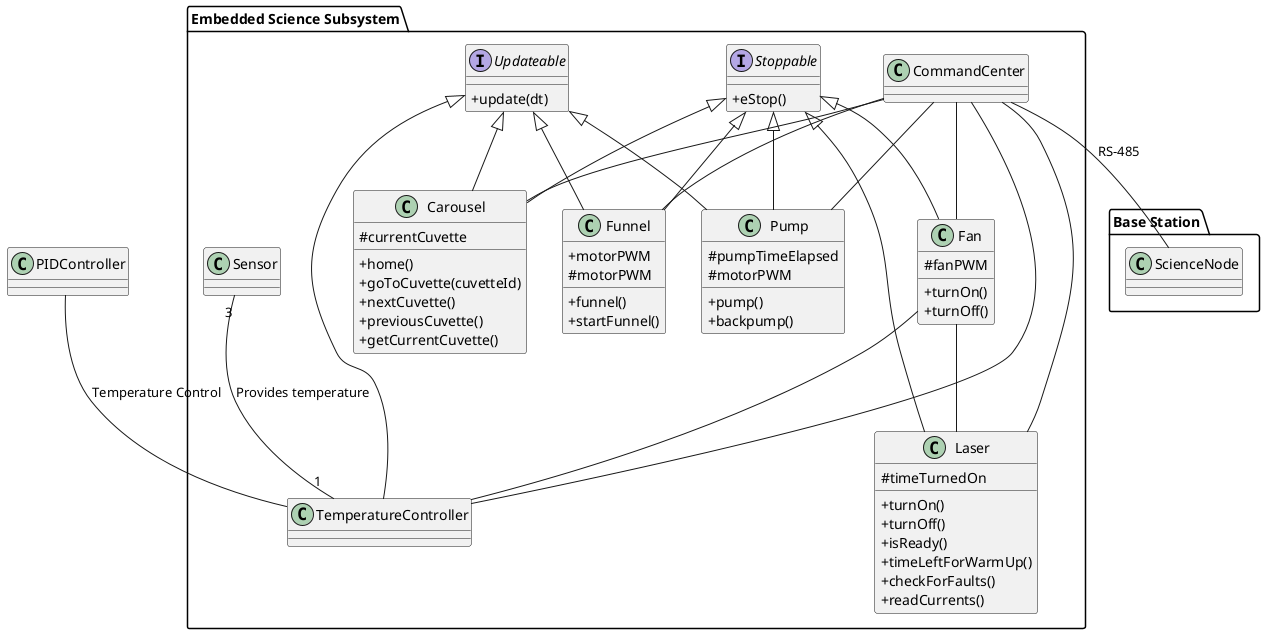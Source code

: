 @startuml
skinparam classAttributeIconSize 0

package "Embedded Science Subsystem"
{
  class Sensor
  interface Stoppable
  {
    +eStop()
  }
  interface Updateable
  {
    +update(dt)
  }
  class Fan
  {
      #fanPWM
      +turnOn()
      +turnOff()
  }
  class Funnel
  {
      +motorPWM
      +funnel()
  }
  class Laser
  {
    #timeTurnedOn
    +turnOn()
    +turnOff()
    +isReady()
    +timeLeftForWarmUp()
    +checkForFaults()
    +readCurrents()
  }
  class TemperatureController
  class Pump
  {
    #pumpTimeElapsed
    #motorPWM
    +pump()
    +backpump()
  }
  class CommandCenter
  class Funnel
  {
    #motorPWM
    +startFunnel()
  }
  class Carousel
  {
    #currentCuvette
    +home()
    +goToCuvette(cuvetteId)
    +nextCuvette()
    +previousCuvette()
    +getCurrentCuvette()
  }
}
package "Base Station"
{
  class ScienceNode
}
class PIDController

CommandCenter -- Laser
CommandCenter -- Fan
CommandCenter -- TemperatureController
CommandCenter -- Pump
CommandCenter -- Carousel
CommandCenter -- Funnel
CommandCenter -- ScienceNode : "RS-485"

Fan -- Laser
Fan -- TemperatureController

PIDController -- TemperatureController : "Temperature Control"

Stoppable <|-- Laser
Stoppable <|-- Pump
Stoppable <|-- Carousel
Stoppable <|-- Fan
Stoppable <|-- Funnel

Updateable <|-- Pump
Updateable <|-- Carousel
Updateable <|-- Funnel
Updateable <|-- TemperatureController

Sensor "3" -- "1" TemperatureController : "Provides temperature"
@enduml
